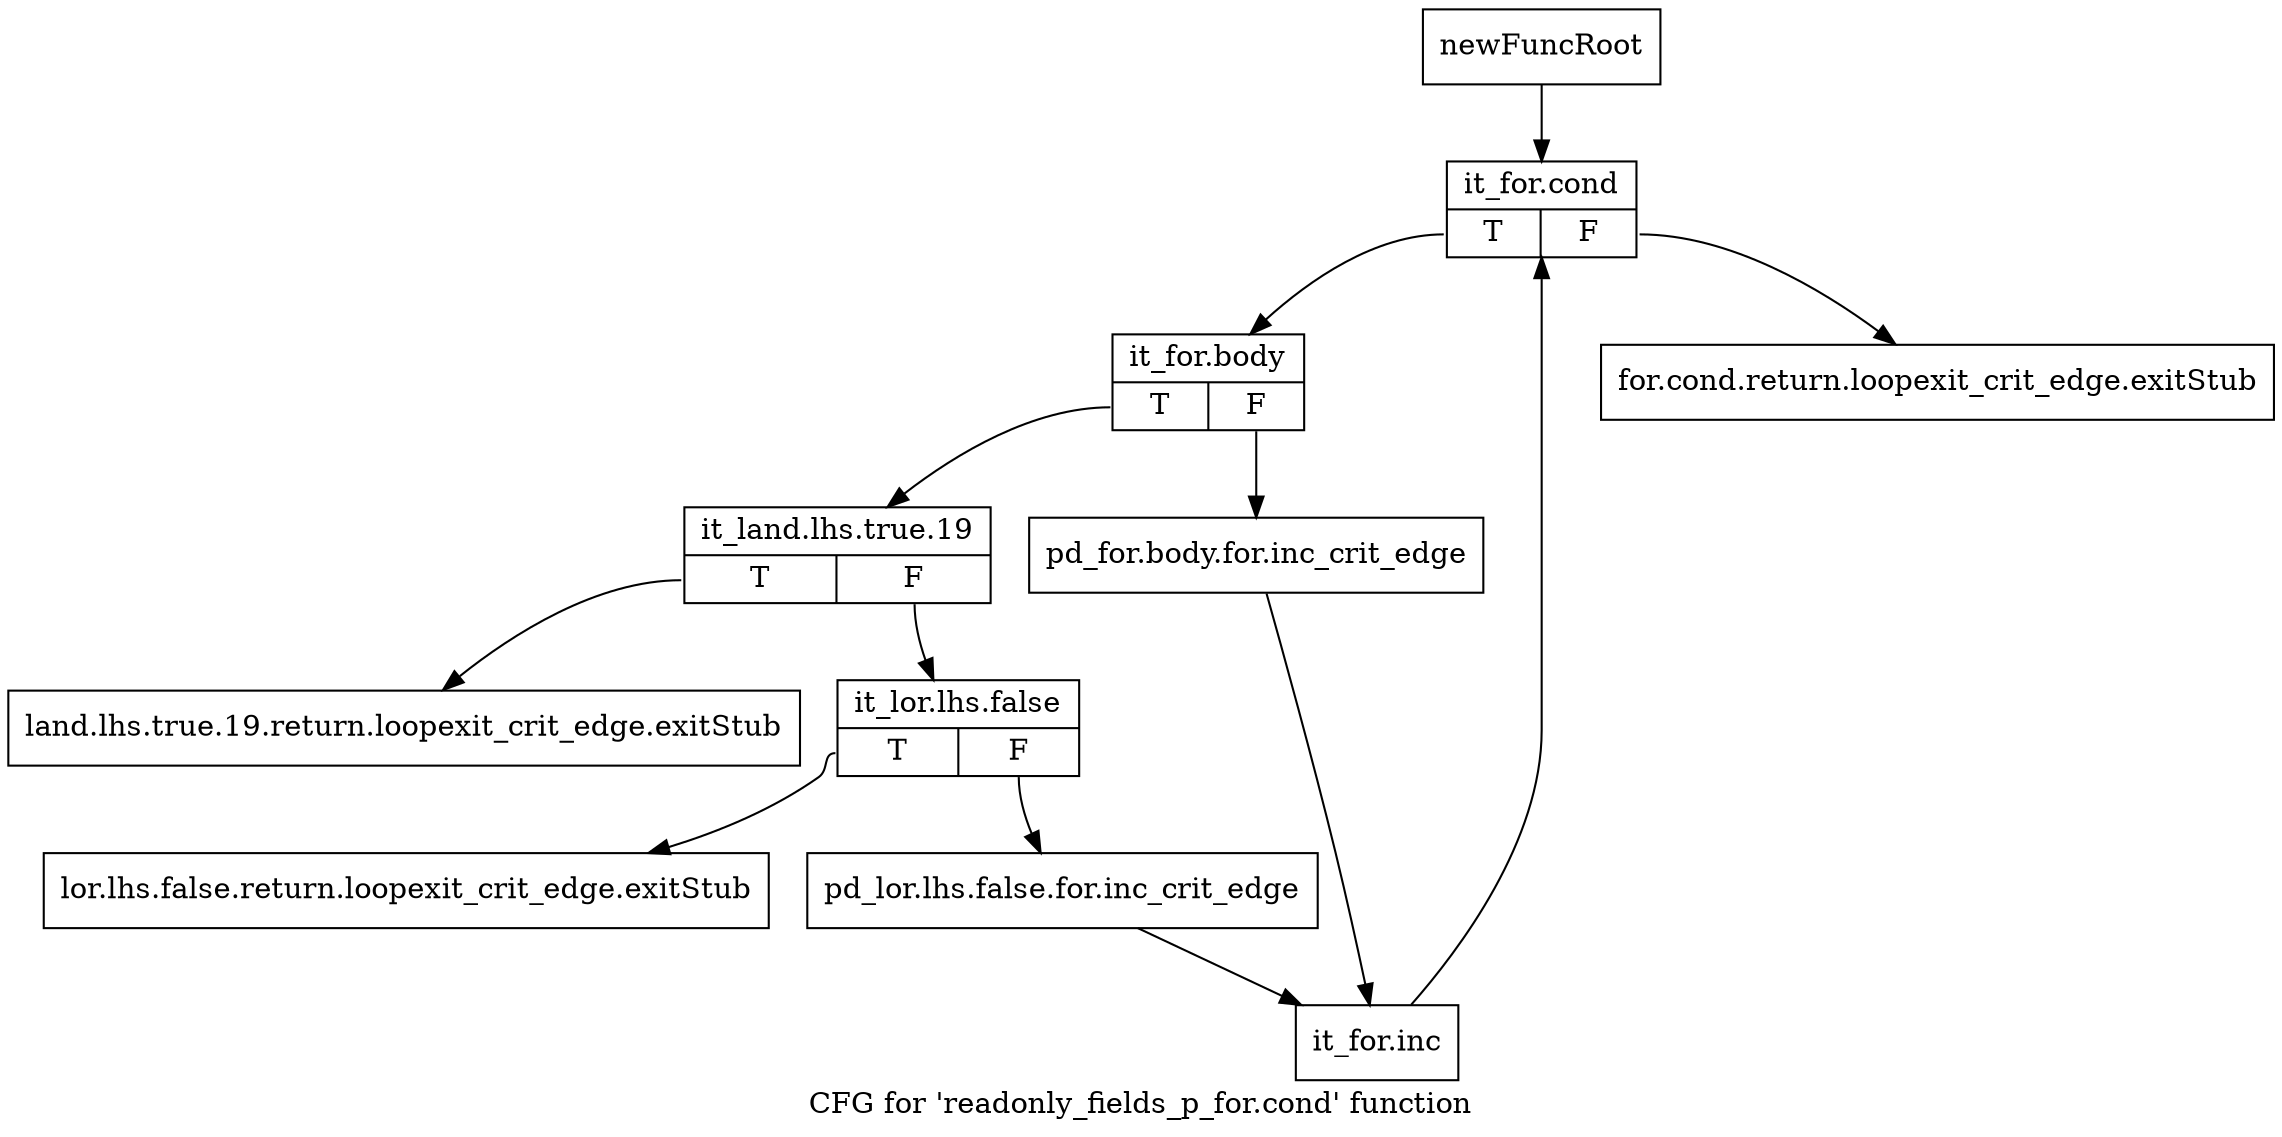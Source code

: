 digraph "CFG for 'readonly_fields_p_for.cond' function" {
	label="CFG for 'readonly_fields_p_for.cond' function";

	Node0xa2eace0 [shape=record,label="{newFuncRoot}"];
	Node0xa2eace0 -> Node0xa2eae20;
	Node0xa2ead30 [shape=record,label="{for.cond.return.loopexit_crit_edge.exitStub}"];
	Node0xa2ead80 [shape=record,label="{land.lhs.true.19.return.loopexit_crit_edge.exitStub}"];
	Node0xa2eadd0 [shape=record,label="{lor.lhs.false.return.loopexit_crit_edge.exitStub}"];
	Node0xa2eae20 [shape=record,label="{it_for.cond|{<s0>T|<s1>F}}"];
	Node0xa2eae20:s0 -> Node0xa2eae70;
	Node0xa2eae20:s1 -> Node0xa2ead30;
	Node0xa2eae70 [shape=record,label="{it_for.body|{<s0>T|<s1>F}}"];
	Node0xa2eae70:s0 -> Node0xa2eaf10;
	Node0xa2eae70:s1 -> Node0xa2eaec0;
	Node0xa2eaec0 [shape=record,label="{pd_for.body.for.inc_crit_edge}"];
	Node0xa2eaec0 -> Node0xa2eb000;
	Node0xa2eaf10 [shape=record,label="{it_land.lhs.true.19|{<s0>T|<s1>F}}"];
	Node0xa2eaf10:s0 -> Node0xa2ead80;
	Node0xa2eaf10:s1 -> Node0xa2eaf60;
	Node0xa2eaf60 [shape=record,label="{it_lor.lhs.false|{<s0>T|<s1>F}}"];
	Node0xa2eaf60:s0 -> Node0xa2eadd0;
	Node0xa2eaf60:s1 -> Node0xa2eafb0;
	Node0xa2eafb0 [shape=record,label="{pd_lor.lhs.false.for.inc_crit_edge}"];
	Node0xa2eafb0 -> Node0xa2eb000;
	Node0xa2eb000 [shape=record,label="{it_for.inc}"];
	Node0xa2eb000 -> Node0xa2eae20;
}
